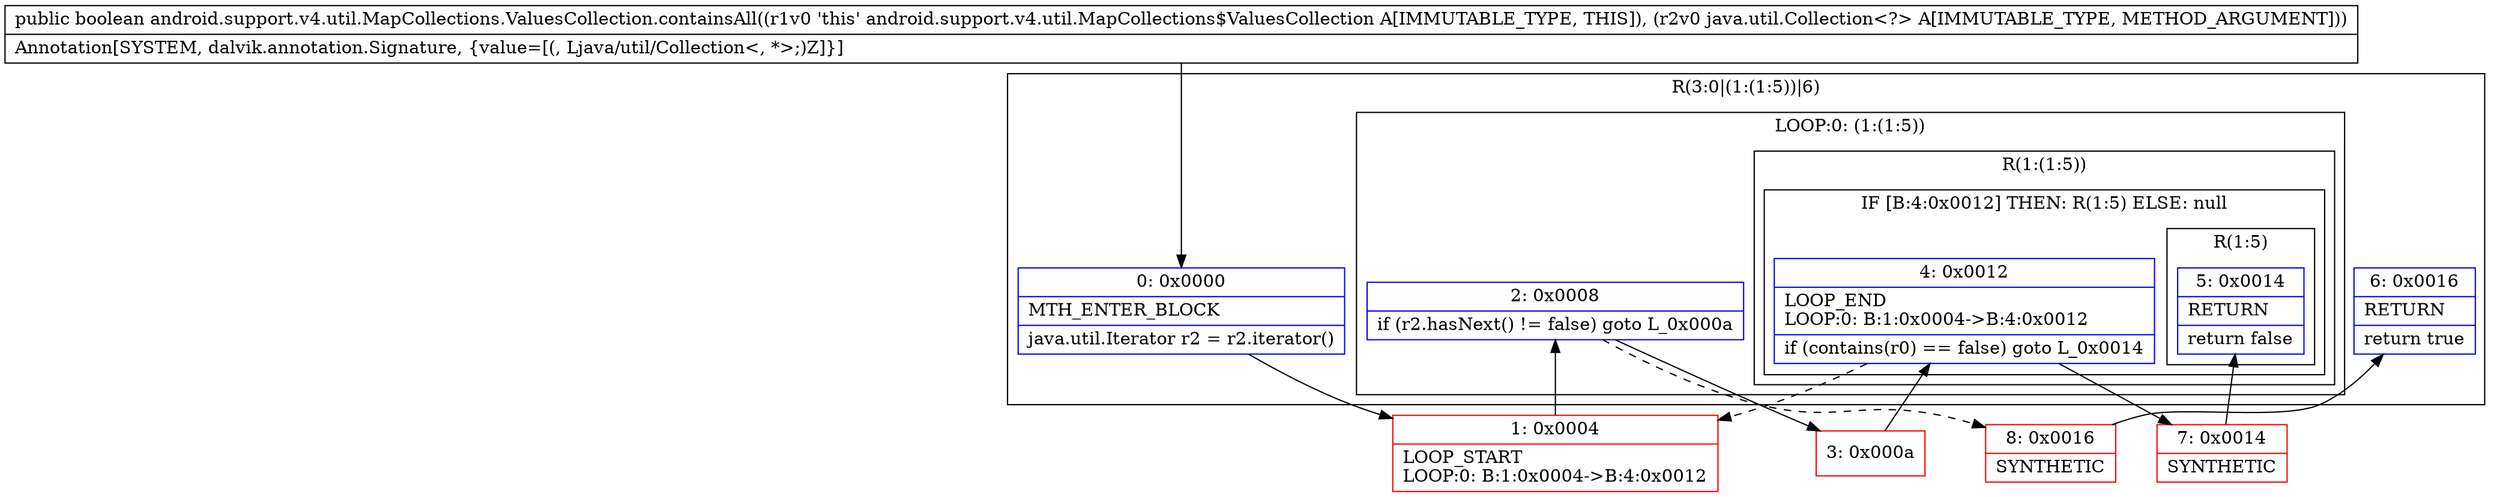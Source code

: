 digraph "CFG forandroid.support.v4.util.MapCollections.ValuesCollection.containsAll(Ljava\/util\/Collection;)Z" {
subgraph cluster_Region_567884053 {
label = "R(3:0|(1:(1:5))|6)";
node [shape=record,color=blue];
Node_0 [shape=record,label="{0\:\ 0x0000|MTH_ENTER_BLOCK\l|java.util.Iterator r2 = r2.iterator()\l}"];
subgraph cluster_LoopRegion_1570496406 {
label = "LOOP:0: (1:(1:5))";
node [shape=record,color=blue];
Node_2 [shape=record,label="{2\:\ 0x0008|if (r2.hasNext() != false) goto L_0x000a\l}"];
subgraph cluster_Region_981582810 {
label = "R(1:(1:5))";
node [shape=record,color=blue];
subgraph cluster_IfRegion_1300051231 {
label = "IF [B:4:0x0012] THEN: R(1:5) ELSE: null";
node [shape=record,color=blue];
Node_4 [shape=record,label="{4\:\ 0x0012|LOOP_END\lLOOP:0: B:1:0x0004\-\>B:4:0x0012\l|if (contains(r0) == false) goto L_0x0014\l}"];
subgraph cluster_Region_621063220 {
label = "R(1:5)";
node [shape=record,color=blue];
Node_5 [shape=record,label="{5\:\ 0x0014|RETURN\l|return false\l}"];
}
}
}
}
Node_6 [shape=record,label="{6\:\ 0x0016|RETURN\l|return true\l}"];
}
Node_1 [shape=record,color=red,label="{1\:\ 0x0004|LOOP_START\lLOOP:0: B:1:0x0004\-\>B:4:0x0012\l}"];
Node_3 [shape=record,color=red,label="{3\:\ 0x000a}"];
Node_7 [shape=record,color=red,label="{7\:\ 0x0014|SYNTHETIC\l}"];
Node_8 [shape=record,color=red,label="{8\:\ 0x0016|SYNTHETIC\l}"];
MethodNode[shape=record,label="{public boolean android.support.v4.util.MapCollections.ValuesCollection.containsAll((r1v0 'this' android.support.v4.util.MapCollections$ValuesCollection A[IMMUTABLE_TYPE, THIS]), (r2v0 java.util.Collection\<?\> A[IMMUTABLE_TYPE, METHOD_ARGUMENT]))  | Annotation[SYSTEM, dalvik.annotation.Signature, \{value=[(, Ljava\/util\/Collection\<, *\>;)Z]\}]\l}"];
MethodNode -> Node_0;
Node_0 -> Node_1;
Node_2 -> Node_3;
Node_2 -> Node_8[style=dashed];
Node_4 -> Node_1[style=dashed];
Node_4 -> Node_7;
Node_1 -> Node_2;
Node_3 -> Node_4;
Node_7 -> Node_5;
Node_8 -> Node_6;
}

